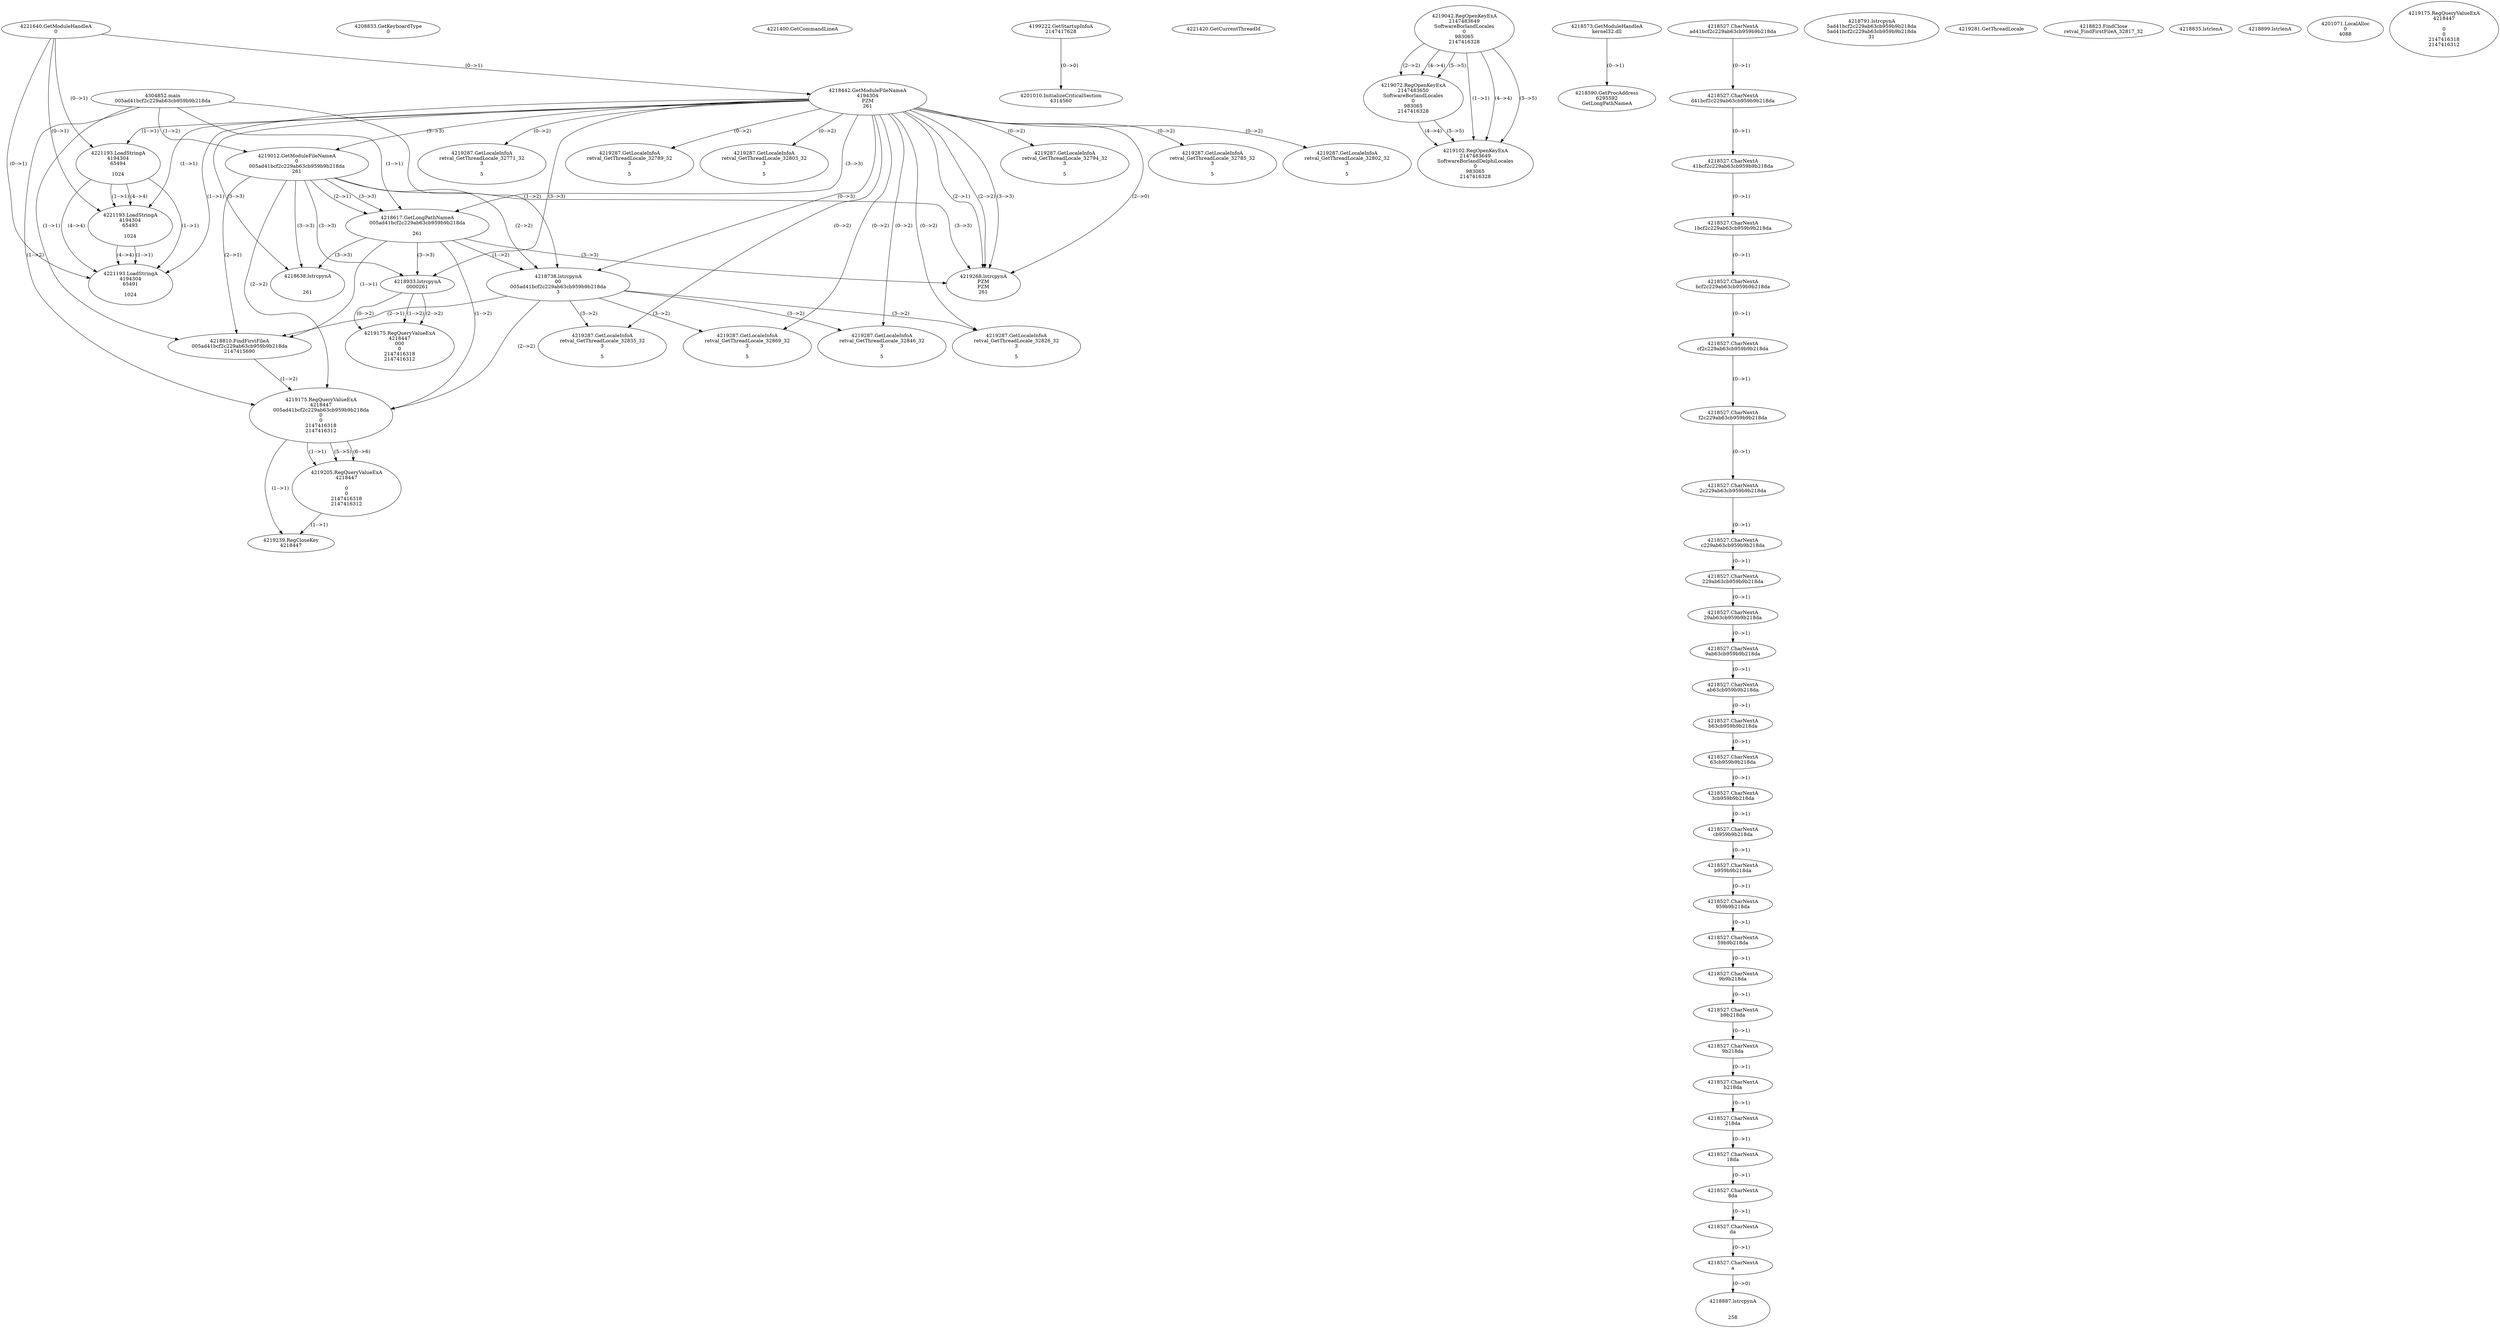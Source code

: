 // Global SCDG with merge call
digraph {
	0 [label="4304852.main
005ad41bcf2c229ab63cb959b9b218da"]
	1 [label="4221640.GetModuleHandleA
0"]
	2 [label="4208833.GetKeyboardType
0"]
	3 [label="4221400.GetCommandLineA
"]
	4 [label="4199222.GetStartupInfoA
2147417628"]
	5 [label="4221420.GetCurrentThreadId
"]
	6 [label="4218442.GetModuleFileNameA
4194304
PZM
261"]
	1 -> 6 [label="(0-->1)"]
	7 [label="4219012.GetModuleFileNameA
0
005ad41bcf2c229ab63cb959b9b218da
261"]
	0 -> 7 [label="(1-->2)"]
	6 -> 7 [label="(3-->3)"]
	8 [label="4219042.RegOpenKeyExA
2147483649
Software\Borland\Locales
0
983065
2147416328"]
	9 [label="4219072.RegOpenKeyExA
2147483650
Software\Borland\Locales
0
983065
2147416328"]
	8 -> 9 [label="(2-->2)"]
	8 -> 9 [label="(4-->4)"]
	8 -> 9 [label="(5-->5)"]
	10 [label="4219102.RegOpenKeyExA
2147483649
Software\Borland\Delphi\Locales
0
983065
2147416328"]
	8 -> 10 [label="(1-->1)"]
	8 -> 10 [label="(4-->4)"]
	9 -> 10 [label="(4-->4)"]
	8 -> 10 [label="(5-->5)"]
	9 -> 10 [label="(5-->5)"]
	11 [label="4218573.GetModuleHandleA
kernel32.dll"]
	12 [label="4218590.GetProcAddress
6295592
GetLongPathNameA"]
	11 -> 12 [label="(0-->1)"]
	13 [label="4218617.GetLongPathNameA
005ad41bcf2c229ab63cb959b9b218da

261"]
	0 -> 13 [label="(1-->1)"]
	7 -> 13 [label="(2-->1)"]
	6 -> 13 [label="(3-->3)"]
	7 -> 13 [label="(3-->3)"]
	14 [label="4218738.lstrcpynA
00
005ad41bcf2c229ab63cb959b9b218da
3"]
	0 -> 14 [label="(1-->2)"]
	7 -> 14 [label="(2-->2)"]
	13 -> 14 [label="(1-->2)"]
	6 -> 14 [label="(0-->3)"]
	15 [label="4218527.CharNextA
ad41bcf2c229ab63cb959b9b218da"]
	16 [label="4218527.CharNextA
d41bcf2c229ab63cb959b9b218da"]
	15 -> 16 [label="(0-->1)"]
	17 [label="4218527.CharNextA
41bcf2c229ab63cb959b9b218da"]
	16 -> 17 [label="(0-->1)"]
	18 [label="4218527.CharNextA
1bcf2c229ab63cb959b9b218da"]
	17 -> 18 [label="(0-->1)"]
	19 [label="4218527.CharNextA
bcf2c229ab63cb959b9b218da"]
	18 -> 19 [label="(0-->1)"]
	20 [label="4218527.CharNextA
cf2c229ab63cb959b9b218da"]
	19 -> 20 [label="(0-->1)"]
	21 [label="4218527.CharNextA
f2c229ab63cb959b9b218da"]
	20 -> 21 [label="(0-->1)"]
	22 [label="4218527.CharNextA
2c229ab63cb959b9b218da"]
	21 -> 22 [label="(0-->1)"]
	23 [label="4218527.CharNextA
c229ab63cb959b9b218da"]
	22 -> 23 [label="(0-->1)"]
	24 [label="4218527.CharNextA
229ab63cb959b9b218da"]
	23 -> 24 [label="(0-->1)"]
	25 [label="4218527.CharNextA
29ab63cb959b9b218da"]
	24 -> 25 [label="(0-->1)"]
	26 [label="4218527.CharNextA
9ab63cb959b9b218da"]
	25 -> 26 [label="(0-->1)"]
	27 [label="4218527.CharNextA
ab63cb959b9b218da"]
	26 -> 27 [label="(0-->1)"]
	28 [label="4218527.CharNextA
b63cb959b9b218da"]
	27 -> 28 [label="(0-->1)"]
	29 [label="4218527.CharNextA
63cb959b9b218da"]
	28 -> 29 [label="(0-->1)"]
	30 [label="4218527.CharNextA
3cb959b9b218da"]
	29 -> 30 [label="(0-->1)"]
	31 [label="4218527.CharNextA
cb959b9b218da"]
	30 -> 31 [label="(0-->1)"]
	32 [label="4218527.CharNextA
b959b9b218da"]
	31 -> 32 [label="(0-->1)"]
	33 [label="4218527.CharNextA
959b9b218da"]
	32 -> 33 [label="(0-->1)"]
	34 [label="4218527.CharNextA
59b9b218da"]
	33 -> 34 [label="(0-->1)"]
	35 [label="4218527.CharNextA
9b9b218da"]
	34 -> 35 [label="(0-->1)"]
	36 [label="4218527.CharNextA
b9b218da"]
	35 -> 36 [label="(0-->1)"]
	37 [label="4218527.CharNextA
9b218da"]
	36 -> 37 [label="(0-->1)"]
	38 [label="4218527.CharNextA
b218da"]
	37 -> 38 [label="(0-->1)"]
	39 [label="4218527.CharNextA
218da"]
	38 -> 39 [label="(0-->1)"]
	40 [label="4218527.CharNextA
18da"]
	39 -> 40 [label="(0-->1)"]
	41 [label="4218527.CharNextA
8da"]
	40 -> 41 [label="(0-->1)"]
	42 [label="4218527.CharNextA
da"]
	41 -> 42 [label="(0-->1)"]
	43 [label="4218527.CharNextA
a"]
	42 -> 43 [label="(0-->1)"]
	44 [label="4218791.lstrcpynA
5ad41bcf2c229ab63cb959b9b218da
5ad41bcf2c229ab63cb959b9b218da
31"]
	45 [label="4218810.FindFirstFileA
005ad41bcf2c229ab63cb959b9b218da
2147415690"]
	0 -> 45 [label="(1-->1)"]
	7 -> 45 [label="(2-->1)"]
	13 -> 45 [label="(1-->1)"]
	14 -> 45 [label="(2-->1)"]
	46 [label="4219175.RegQueryValueExA
4218447
005ad41bcf2c229ab63cb959b9b218da
0
0
2147416318
2147416312"]
	0 -> 46 [label="(1-->2)"]
	7 -> 46 [label="(2-->2)"]
	13 -> 46 [label="(1-->2)"]
	14 -> 46 [label="(2-->2)"]
	45 -> 46 [label="(1-->2)"]
	47 [label="4219205.RegQueryValueExA
4218447

0
0
2147416318
2147416312"]
	46 -> 47 [label="(1-->1)"]
	46 -> 47 [label="(5-->5)"]
	46 -> 47 [label="(6-->6)"]
	48 [label="4219239.RegCloseKey
4218447"]
	46 -> 48 [label="(1-->1)"]
	47 -> 48 [label="(1-->1)"]
	49 [label="4219268.lstrcpynA
PZM
PZM
261"]
	6 -> 49 [label="(2-->1)"]
	6 -> 49 [label="(2-->2)"]
	6 -> 49 [label="(3-->3)"]
	7 -> 49 [label="(3-->3)"]
	13 -> 49 [label="(3-->3)"]
	6 -> 49 [label="(2-->0)"]
	50 [label="4219281.GetThreadLocale
"]
	51 [label="4219287.GetLocaleInfoA
retval_GetThreadLocale_32835_32
3

5"]
	6 -> 51 [label="(0-->2)"]
	14 -> 51 [label="(3-->2)"]
	52 [label="4221193.LoadStringA
4194304
65494

1024"]
	1 -> 52 [label="(0-->1)"]
	6 -> 52 [label="(1-->1)"]
	53 [label="4221193.LoadStringA
4194304
65493

1024"]
	1 -> 53 [label="(0-->1)"]
	6 -> 53 [label="(1-->1)"]
	52 -> 53 [label="(1-->1)"]
	52 -> 53 [label="(4-->4)"]
	54 [label="4219287.GetLocaleInfoA
retval_GetThreadLocale_32826_32
3

5"]
	6 -> 54 [label="(0-->2)"]
	14 -> 54 [label="(3-->2)"]
	55 [label="4218823.FindClose
retval_FindFirstFileA_32817_32"]
	56 [label="4218835.lstrlenA
"]
	57 [label="4218887.lstrcpynA


258"]
	43 -> 57 [label="(0-->0)"]
	58 [label="4218899.lstrlenA
"]
	59 [label="4218933.lstrcpynA
00\
00\
261"]
	6 -> 59 [label="(3-->3)"]
	7 -> 59 [label="(3-->3)"]
	13 -> 59 [label="(3-->3)"]
	60 [label="4219175.RegQueryValueExA
4218447
00\
0
0
2147416318
2147416312"]
	59 -> 60 [label="(1-->2)"]
	59 -> 60 [label="(2-->2)"]
	59 -> 60 [label="(0-->2)"]
	61 [label="4219287.GetLocaleInfoA
retval_GetThreadLocale_32846_32
3

5"]
	6 -> 61 [label="(0-->2)"]
	14 -> 61 [label="(3-->2)"]
	62 [label="4201010.InitializeCriticalSection
4314560"]
	4 -> 62 [label="(0-->0)"]
	63 [label="4201071.LocalAlloc
0
4088"]
	64 [label="4221193.LoadStringA
4194304
65491

1024"]
	1 -> 64 [label="(0-->1)"]
	6 -> 64 [label="(1-->1)"]
	52 -> 64 [label="(1-->1)"]
	53 -> 64 [label="(1-->1)"]
	52 -> 64 [label="(4-->4)"]
	53 -> 64 [label="(4-->4)"]
	65 [label="4218638.lstrcpynA


261"]
	6 -> 65 [label="(3-->3)"]
	7 -> 65 [label="(3-->3)"]
	13 -> 65 [label="(3-->3)"]
	66 [label="4219175.RegQueryValueExA
4218447

0
0
2147416318
2147416312"]
	67 [label="4219287.GetLocaleInfoA
retval_GetThreadLocale_32794_32
3

5"]
	6 -> 67 [label="(0-->2)"]
	68 [label="4219287.GetLocaleInfoA
retval_GetThreadLocale_32785_32
3

5"]
	6 -> 68 [label="(0-->2)"]
	69 [label="4219287.GetLocaleInfoA
retval_GetThreadLocale_32802_32
3

5"]
	6 -> 69 [label="(0-->2)"]
	70 [label="4219287.GetLocaleInfoA
retval_GetThreadLocale_32771_32
3

5"]
	6 -> 70 [label="(0-->2)"]
	71 [label="4219287.GetLocaleInfoA
retval_GetThreadLocale_32789_32
3

5"]
	6 -> 71 [label="(0-->2)"]
	72 [label="4219287.GetLocaleInfoA
retval_GetThreadLocale_32803_32
3

5"]
	6 -> 72 [label="(0-->2)"]
	73 [label="4219287.GetLocaleInfoA
retval_GetThreadLocale_32869_32
3

5"]
	6 -> 73 [label="(0-->2)"]
	14 -> 73 [label="(3-->2)"]
}
